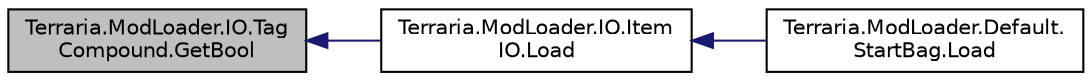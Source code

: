 digraph "Terraria.ModLoader.IO.TagCompound.GetBool"
{
  edge [fontname="Helvetica",fontsize="10",labelfontname="Helvetica",labelfontsize="10"];
  node [fontname="Helvetica",fontsize="10",shape=record];
  rankdir="LR";
  Node17 [label="Terraria.ModLoader.IO.Tag\lCompound.GetBool",height=0.2,width=0.4,color="black", fillcolor="grey75", style="filled", fontcolor="black"];
  Node17 -> Node18 [dir="back",color="midnightblue",fontsize="10",style="solid",fontname="Helvetica"];
  Node18 [label="Terraria.ModLoader.IO.Item\lIO.Load",height=0.2,width=0.4,color="black", fillcolor="white", style="filled",URL="$class_terraria_1_1_mod_loader_1_1_i_o_1_1_item_i_o.html#a6d85be6826465184a0c159ff793b69b6"];
  Node18 -> Node19 [dir="back",color="midnightblue",fontsize="10",style="solid",fontname="Helvetica"];
  Node19 [label="Terraria.ModLoader.Default.\lStartBag.Load",height=0.2,width=0.4,color="black", fillcolor="white", style="filled",URL="$class_terraria_1_1_mod_loader_1_1_default_1_1_start_bag.html#aac5cc5c84236ef7a9322bba88485985e"];
}
